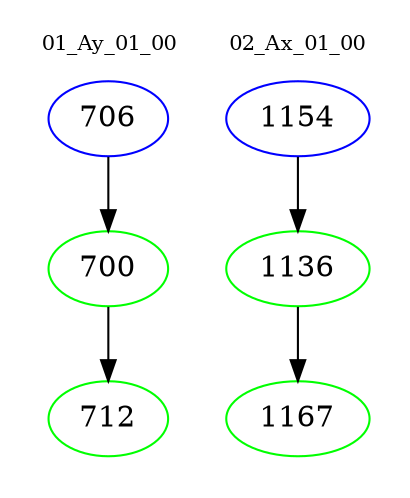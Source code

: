 digraph{
subgraph cluster_0 {
color = white
label = "01_Ay_01_00";
fontsize=10;
T0_706 [label="706", color="blue"]
T0_706 -> T0_700 [color="black"]
T0_700 [label="700", color="green"]
T0_700 -> T0_712 [color="black"]
T0_712 [label="712", color="green"]
}
subgraph cluster_1 {
color = white
label = "02_Ax_01_00";
fontsize=10;
T1_1154 [label="1154", color="blue"]
T1_1154 -> T1_1136 [color="black"]
T1_1136 [label="1136", color="green"]
T1_1136 -> T1_1167 [color="black"]
T1_1167 [label="1167", color="green"]
}
}
